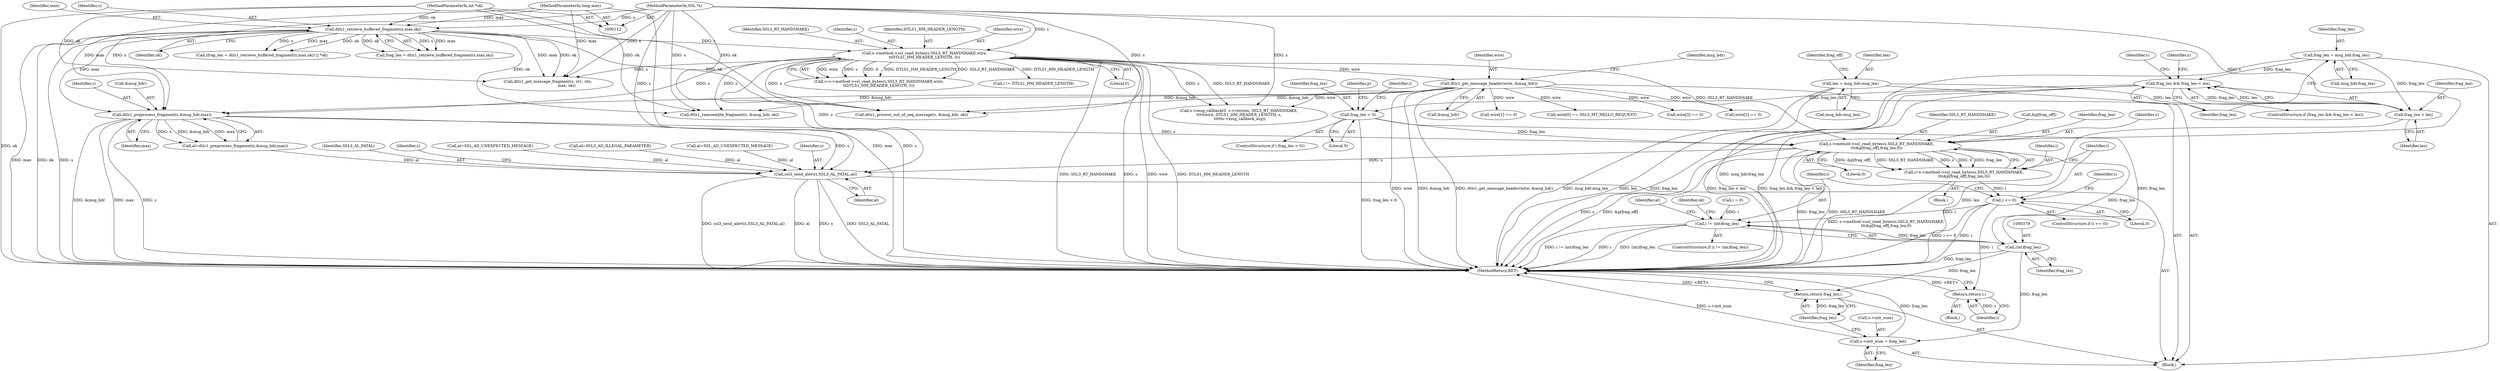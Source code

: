 digraph "0_openssl_d3152655d5319ce883c8e3ac4b99f8de4c59d846@API" {
"1000346" [label="(Call,s->method->ssl_read_bytes(s,SSL3_RT_HANDSHAKE,\n\t\t\t&p[frag_off],frag_len,0))"];
"1000316" [label="(Call,dtls1_preprocess_fragment(s,&msg_hdr,max))"];
"1000141" [label="(Call,s->method->ssl_read_bytes(s,SSL3_RT_HANDSHAKE,wire,\n\t\tDTLS1_HM_HEADER_LENGTH, 0))"];
"1000130" [label="(Call,dtls1_retrieve_buffered_fragment(s,max,ok))"];
"1000113" [label="(MethodParameterIn,SSL *s)"];
"1000116" [label="(MethodParameterIn,long max)"];
"1000117" [label="(MethodParameterIn,int *ok)"];
"1000175" [label="(Call,dtls1_get_message_header(wire, &msg_hdr))"];
"1000328" [label="(Call,frag_len > 0)"];
"1000224" [label="(Call,frag_len && frag_len < len)"];
"1000226" [label="(Call,frag_len < len)"];
"1000218" [label="(Call,frag_len = msg_hdr.frag_len)"];
"1000208" [label="(Call,len = msg_hdr.msg_len)"];
"1000344" [label="(Call,i=s->method->ssl_read_bytes(s,SSL3_RT_HANDSHAKE,\n\t\t\t&p[frag_off],frag_len,0))"];
"1000356" [label="(Call,i <= 0)"];
"1000369" [label="(Return,return i;)"];
"1000376" [label="(Call,i != (int)frag_len)"];
"1000378" [label="(Call,(int)frag_len)"];
"1000393" [label="(Call,s->init_num = frag_len)"];
"1000398" [label="(Return,return frag_len;)"];
"1000401" [label="(Call,ssl3_send_alert(s,SSL3_AL_FATAL,al))"];
"1000177" [label="(Call,&msg_hdr)"];
"1000231" [label="(Identifier,s)"];
"1000355" [label="(ControlStructure,if (i <= 0))"];
"1000383" [label="(Identifier,al)"];
"1000347" [label="(Identifier,s)"];
"1000314" [label="(Call,al=dtls1_preprocess_fragment(s,&msg_hdr,max))"];
"1000118" [label="(Block,)"];
"1000225" [label="(Identifier,frag_len)"];
"1000133" [label="(Identifier,ok)"];
"1000348" [label="(Identifier,SSL3_RT_HANDSHAKE)"];
"1000344" [label="(Call,i=s->method->ssl_read_bytes(s,SSL3_RT_HANDSHAKE,\n\t\t\t&p[frag_off],frag_len,0))"];
"1000404" [label="(Identifier,al)"];
"1000210" [label="(Call,msg_hdr.msg_len)"];
"1000331" [label="(Block,)"];
"1000370" [label="(Identifier,i)"];
"1000228" [label="(Identifier,len)"];
"1000132" [label="(Identifier,max)"];
"1000259" [label="(Call,wire[1] == 0)"];
"1000127" [label="(Call,(frag_len = dtls1_retrieve_buffered_fragment(s,max,ok)) || *ok)"];
"1000317" [label="(Identifier,s)"];
"1000356" [label="(Call,i <= 0)"];
"1000316" [label="(Call,dtls1_preprocess_fragment(s,&msg_hdr,max))"];
"1000146" [label="(Literal,0)"];
"1000219" [label="(Identifier,frag_len)"];
"1000328" [label="(Call,frag_len > 0)"];
"1000377" [label="(Identifier,i)"];
"1000394" [label="(Call,s->init_num)"];
"1000176" [label="(Identifier,wire)"];
"1000230" [label="(Call,dtls1_reassemble_fragment(s, &msg_hdr, ok))"];
"1000280" [label="(Call,s->msg_callback(0, s->version, SSL3_RT_HANDSHAKE, \n\t\t\t\t\twire, DTLS1_HM_HEADER_LENGTH, s, \n\t\t\t\t\ts->msg_callback_arg))"];
"1000116" [label="(MethodParameterIn,long max)"];
"1000403" [label="(Identifier,SSL3_AL_FATAL)"];
"1000227" [label="(Identifier,frag_len)"];
"1000329" [label="(Identifier,frag_len)"];
"1000393" [label="(Call,s->init_num = frag_len)"];
"1000144" [label="(Identifier,wire)"];
"1000128" [label="(Call,frag_len = dtls1_retrieve_buffered_fragment(s,max,ok))"];
"1000398" [label="(Return,return frag_len;)"];
"1000407" [label="(Identifier,s)"];
"1000203" [label="(Call,dtls1_process_out_of_seq_message(s, &msg_hdr, ok))"];
"1000226" [label="(Call,frag_len < len)"];
"1000131" [label="(Identifier,s)"];
"1000334" [label="(Identifier,p)"];
"1000358" [label="(Literal,0)"];
"1000143" [label="(Identifier,SSL3_RT_HANDSHAKE)"];
"1000130" [label="(Call,dtls1_retrieve_buffered_fragment(s,max,ok))"];
"1000175" [label="(Call,dtls1_get_message_header(wire, &msg_hdr))"];
"1000141" [label="(Call,s->method->ssl_read_bytes(s,SSL3_RT_HANDSHAKE,wire,\n\t\tDTLS1_HM_HEADER_LENGTH, 0))"];
"1000117" [label="(MethodParameterIn,int *ok)"];
"1000376" [label="(Call,i != (int)frag_len)"];
"1000397" [label="(Identifier,frag_len)"];
"1000345" [label="(Identifier,i)"];
"1000139" [label="(Call,i=s->method->ssl_read_bytes(s,SSL3_RT_HANDSHAKE,wire,\n\t\tDTLS1_HM_HEADER_LENGTH, 0))"];
"1000380" [label="(Identifier,frag_len)"];
"1000183" [label="(Identifier,msg_hdr)"];
"1000251" [label="(Call,wire[0] == SSL3_MT_HELLO_REQUEST)"];
"1000318" [label="(Call,&msg_hdr)"];
"1000270" [label="(Call,wire[3] == 0)"];
"1000375" [label="(ControlStructure,if (i != (int)frag_len))"];
"1000208" [label="(Call,len = msg_hdr.msg_len)"];
"1000362" [label="(Identifier,s)"];
"1000330" [label="(Literal,0)"];
"1000306" [label="(Call,al=SSL_AD_UNEXPECTED_MESSAGE)"];
"1000391" [label="(Identifier,ok)"];
"1000417" [label="(MethodReturn,RET)"];
"1000265" [label="(Call,wire[2] == 0)"];
"1000220" [label="(Call,msg_hdr.frag_len)"];
"1000239" [label="(Identifier,s)"];
"1000382" [label="(Call,al=SSL3_AD_ILLEGAL_PARAMETER)"];
"1000399" [label="(Identifier,frag_len)"];
"1000168" [label="(Call,al=SSL_AD_UNEXPECTED_MESSAGE)"];
"1000298" [label="(Call,dtls1_get_message_fragment(s, st1, stn,\n                               max, ok))"];
"1000349" [label="(Call,&p[frag_off])"];
"1000346" [label="(Call,s->method->ssl_read_bytes(s,SSL3_RT_HANDSHAKE,\n\t\t\t&p[frag_off],frag_len,0))"];
"1000164" [label="(Call,i != DTLS1_HM_HEADER_LENGTH)"];
"1000401" [label="(Call,ssl3_send_alert(s,SSL3_AL_FATAL,al))"];
"1000357" [label="(Identifier,i)"];
"1000373" [label="(Identifier,i)"];
"1000223" [label="(ControlStructure,if (frag_len && frag_len < len))"];
"1000113" [label="(MethodParameterIn,SSL *s)"];
"1000218" [label="(Call,frag_len = msg_hdr.frag_len)"];
"1000214" [label="(Identifier,frag_off)"];
"1000327" [label="(ControlStructure,if ( frag_len > 0))"];
"1000224" [label="(Call,frag_len && frag_len < len)"];
"1000354" [label="(Literal,0)"];
"1000209" [label="(Identifier,len)"];
"1000369" [label="(Return,return i;)"];
"1000372" [label="(Call,i = 0)"];
"1000402" [label="(Identifier,s)"];
"1000142" [label="(Identifier,s)"];
"1000359" [label="(Block,)"];
"1000353" [label="(Identifier,frag_len)"];
"1000378" [label="(Call,(int)frag_len)"];
"1000320" [label="(Identifier,max)"];
"1000145" [label="(Identifier,DTLS1_HM_HEADER_LENGTH)"];
"1000346" -> "1000344"  [label="AST: "];
"1000346" -> "1000354"  [label="CFG: "];
"1000347" -> "1000346"  [label="AST: "];
"1000348" -> "1000346"  [label="AST: "];
"1000349" -> "1000346"  [label="AST: "];
"1000353" -> "1000346"  [label="AST: "];
"1000354" -> "1000346"  [label="AST: "];
"1000344" -> "1000346"  [label="CFG: "];
"1000346" -> "1000417"  [label="DDG: &p[frag_off]"];
"1000346" -> "1000417"  [label="DDG: frag_len"];
"1000346" -> "1000417"  [label="DDG: SSL3_RT_HANDSHAKE"];
"1000346" -> "1000417"  [label="DDG: s"];
"1000346" -> "1000344"  [label="DDG: &p[frag_off]"];
"1000346" -> "1000344"  [label="DDG: SSL3_RT_HANDSHAKE"];
"1000346" -> "1000344"  [label="DDG: s"];
"1000346" -> "1000344"  [label="DDG: 0"];
"1000346" -> "1000344"  [label="DDG: frag_len"];
"1000316" -> "1000346"  [label="DDG: s"];
"1000113" -> "1000346"  [label="DDG: s"];
"1000141" -> "1000346"  [label="DDG: SSL3_RT_HANDSHAKE"];
"1000328" -> "1000346"  [label="DDG: frag_len"];
"1000346" -> "1000378"  [label="DDG: frag_len"];
"1000346" -> "1000401"  [label="DDG: s"];
"1000316" -> "1000314"  [label="AST: "];
"1000316" -> "1000320"  [label="CFG: "];
"1000317" -> "1000316"  [label="AST: "];
"1000318" -> "1000316"  [label="AST: "];
"1000320" -> "1000316"  [label="AST: "];
"1000314" -> "1000316"  [label="CFG: "];
"1000316" -> "1000417"  [label="DDG: &msg_hdr"];
"1000316" -> "1000417"  [label="DDG: max"];
"1000316" -> "1000417"  [label="DDG: s"];
"1000316" -> "1000314"  [label="DDG: s"];
"1000316" -> "1000314"  [label="DDG: &msg_hdr"];
"1000316" -> "1000314"  [label="DDG: max"];
"1000141" -> "1000316"  [label="DDG: s"];
"1000113" -> "1000316"  [label="DDG: s"];
"1000175" -> "1000316"  [label="DDG: &msg_hdr"];
"1000130" -> "1000316"  [label="DDG: max"];
"1000116" -> "1000316"  [label="DDG: max"];
"1000316" -> "1000401"  [label="DDG: s"];
"1000141" -> "1000139"  [label="AST: "];
"1000141" -> "1000146"  [label="CFG: "];
"1000142" -> "1000141"  [label="AST: "];
"1000143" -> "1000141"  [label="AST: "];
"1000144" -> "1000141"  [label="AST: "];
"1000145" -> "1000141"  [label="AST: "];
"1000146" -> "1000141"  [label="AST: "];
"1000139" -> "1000141"  [label="CFG: "];
"1000141" -> "1000417"  [label="DDG: s"];
"1000141" -> "1000417"  [label="DDG: wire"];
"1000141" -> "1000417"  [label="DDG: DTLS1_HM_HEADER_LENGTH"];
"1000141" -> "1000417"  [label="DDG: SSL3_RT_HANDSHAKE"];
"1000141" -> "1000139"  [label="DDG: wire"];
"1000141" -> "1000139"  [label="DDG: s"];
"1000141" -> "1000139"  [label="DDG: 0"];
"1000141" -> "1000139"  [label="DDG: DTLS1_HM_HEADER_LENGTH"];
"1000141" -> "1000139"  [label="DDG: SSL3_RT_HANDSHAKE"];
"1000130" -> "1000141"  [label="DDG: s"];
"1000113" -> "1000141"  [label="DDG: s"];
"1000141" -> "1000164"  [label="DDG: DTLS1_HM_HEADER_LENGTH"];
"1000141" -> "1000175"  [label="DDG: wire"];
"1000141" -> "1000203"  [label="DDG: s"];
"1000141" -> "1000230"  [label="DDG: s"];
"1000141" -> "1000280"  [label="DDG: SSL3_RT_HANDSHAKE"];
"1000141" -> "1000280"  [label="DDG: s"];
"1000141" -> "1000298"  [label="DDG: s"];
"1000141" -> "1000401"  [label="DDG: s"];
"1000130" -> "1000128"  [label="AST: "];
"1000130" -> "1000133"  [label="CFG: "];
"1000131" -> "1000130"  [label="AST: "];
"1000132" -> "1000130"  [label="AST: "];
"1000133" -> "1000130"  [label="AST: "];
"1000128" -> "1000130"  [label="CFG: "];
"1000130" -> "1000417"  [label="DDG: max"];
"1000130" -> "1000417"  [label="DDG: ok"];
"1000130" -> "1000417"  [label="DDG: s"];
"1000130" -> "1000127"  [label="DDG: s"];
"1000130" -> "1000127"  [label="DDG: max"];
"1000130" -> "1000127"  [label="DDG: ok"];
"1000130" -> "1000128"  [label="DDG: s"];
"1000130" -> "1000128"  [label="DDG: max"];
"1000130" -> "1000128"  [label="DDG: ok"];
"1000113" -> "1000130"  [label="DDG: s"];
"1000116" -> "1000130"  [label="DDG: max"];
"1000117" -> "1000130"  [label="DDG: ok"];
"1000130" -> "1000203"  [label="DDG: ok"];
"1000130" -> "1000230"  [label="DDG: ok"];
"1000130" -> "1000298"  [label="DDG: max"];
"1000130" -> "1000298"  [label="DDG: ok"];
"1000113" -> "1000112"  [label="AST: "];
"1000113" -> "1000417"  [label="DDG: s"];
"1000113" -> "1000203"  [label="DDG: s"];
"1000113" -> "1000230"  [label="DDG: s"];
"1000113" -> "1000280"  [label="DDG: s"];
"1000113" -> "1000298"  [label="DDG: s"];
"1000113" -> "1000401"  [label="DDG: s"];
"1000116" -> "1000112"  [label="AST: "];
"1000116" -> "1000417"  [label="DDG: max"];
"1000116" -> "1000298"  [label="DDG: max"];
"1000117" -> "1000112"  [label="AST: "];
"1000117" -> "1000417"  [label="DDG: ok"];
"1000117" -> "1000203"  [label="DDG: ok"];
"1000117" -> "1000230"  [label="DDG: ok"];
"1000117" -> "1000298"  [label="DDG: ok"];
"1000175" -> "1000118"  [label="AST: "];
"1000175" -> "1000177"  [label="CFG: "];
"1000176" -> "1000175"  [label="AST: "];
"1000177" -> "1000175"  [label="AST: "];
"1000183" -> "1000175"  [label="CFG: "];
"1000175" -> "1000417"  [label="DDG: wire"];
"1000175" -> "1000417"  [label="DDG: &msg_hdr"];
"1000175" -> "1000417"  [label="DDG: dtls1_get_message_header(wire, &msg_hdr)"];
"1000175" -> "1000203"  [label="DDG: &msg_hdr"];
"1000175" -> "1000230"  [label="DDG: &msg_hdr"];
"1000175" -> "1000251"  [label="DDG: wire"];
"1000175" -> "1000259"  [label="DDG: wire"];
"1000175" -> "1000265"  [label="DDG: wire"];
"1000175" -> "1000270"  [label="DDG: wire"];
"1000175" -> "1000280"  [label="DDG: wire"];
"1000328" -> "1000327"  [label="AST: "];
"1000328" -> "1000330"  [label="CFG: "];
"1000329" -> "1000328"  [label="AST: "];
"1000330" -> "1000328"  [label="AST: "];
"1000334" -> "1000328"  [label="CFG: "];
"1000373" -> "1000328"  [label="CFG: "];
"1000328" -> "1000417"  [label="DDG: frag_len > 0"];
"1000224" -> "1000328"  [label="DDG: frag_len"];
"1000328" -> "1000378"  [label="DDG: frag_len"];
"1000224" -> "1000223"  [label="AST: "];
"1000224" -> "1000225"  [label="CFG: "];
"1000224" -> "1000226"  [label="CFG: "];
"1000225" -> "1000224"  [label="AST: "];
"1000226" -> "1000224"  [label="AST: "];
"1000231" -> "1000224"  [label="CFG: "];
"1000239" -> "1000224"  [label="CFG: "];
"1000224" -> "1000417"  [label="DDG: frag_len"];
"1000224" -> "1000417"  [label="DDG: frag_len < len"];
"1000224" -> "1000417"  [label="DDG: frag_len && frag_len < len"];
"1000226" -> "1000224"  [label="DDG: frag_len"];
"1000226" -> "1000224"  [label="DDG: len"];
"1000218" -> "1000224"  [label="DDG: frag_len"];
"1000226" -> "1000228"  [label="CFG: "];
"1000227" -> "1000226"  [label="AST: "];
"1000228" -> "1000226"  [label="AST: "];
"1000226" -> "1000417"  [label="DDG: len"];
"1000218" -> "1000226"  [label="DDG: frag_len"];
"1000208" -> "1000226"  [label="DDG: len"];
"1000218" -> "1000118"  [label="AST: "];
"1000218" -> "1000220"  [label="CFG: "];
"1000219" -> "1000218"  [label="AST: "];
"1000220" -> "1000218"  [label="AST: "];
"1000225" -> "1000218"  [label="CFG: "];
"1000218" -> "1000417"  [label="DDG: msg_hdr.frag_len"];
"1000208" -> "1000118"  [label="AST: "];
"1000208" -> "1000210"  [label="CFG: "];
"1000209" -> "1000208"  [label="AST: "];
"1000210" -> "1000208"  [label="AST: "];
"1000214" -> "1000208"  [label="CFG: "];
"1000208" -> "1000417"  [label="DDG: len"];
"1000208" -> "1000417"  [label="DDG: msg_hdr.msg_len"];
"1000344" -> "1000331"  [label="AST: "];
"1000345" -> "1000344"  [label="AST: "];
"1000357" -> "1000344"  [label="CFG: "];
"1000344" -> "1000417"  [label="DDG: s->method->ssl_read_bytes(s,SSL3_RT_HANDSHAKE,\n\t\t\t&p[frag_off],frag_len,0)"];
"1000344" -> "1000356"  [label="DDG: i"];
"1000356" -> "1000355"  [label="AST: "];
"1000356" -> "1000358"  [label="CFG: "];
"1000357" -> "1000356"  [label="AST: "];
"1000358" -> "1000356"  [label="AST: "];
"1000362" -> "1000356"  [label="CFG: "];
"1000377" -> "1000356"  [label="CFG: "];
"1000356" -> "1000417"  [label="DDG: i <= 0"];
"1000356" -> "1000417"  [label="DDG: i"];
"1000356" -> "1000369"  [label="DDG: i"];
"1000356" -> "1000376"  [label="DDG: i"];
"1000369" -> "1000359"  [label="AST: "];
"1000369" -> "1000370"  [label="CFG: "];
"1000370" -> "1000369"  [label="AST: "];
"1000417" -> "1000369"  [label="CFG: "];
"1000369" -> "1000417"  [label="DDG: <RET>"];
"1000370" -> "1000369"  [label="DDG: i"];
"1000376" -> "1000375"  [label="AST: "];
"1000376" -> "1000378"  [label="CFG: "];
"1000377" -> "1000376"  [label="AST: "];
"1000378" -> "1000376"  [label="AST: "];
"1000383" -> "1000376"  [label="CFG: "];
"1000391" -> "1000376"  [label="CFG: "];
"1000376" -> "1000417"  [label="DDG: i != (int)frag_len"];
"1000376" -> "1000417"  [label="DDG: i"];
"1000376" -> "1000417"  [label="DDG: (int)frag_len"];
"1000372" -> "1000376"  [label="DDG: i"];
"1000378" -> "1000376"  [label="DDG: frag_len"];
"1000378" -> "1000380"  [label="CFG: "];
"1000379" -> "1000378"  [label="AST: "];
"1000380" -> "1000378"  [label="AST: "];
"1000378" -> "1000417"  [label="DDG: frag_len"];
"1000378" -> "1000393"  [label="DDG: frag_len"];
"1000378" -> "1000398"  [label="DDG: frag_len"];
"1000393" -> "1000118"  [label="AST: "];
"1000393" -> "1000397"  [label="CFG: "];
"1000394" -> "1000393"  [label="AST: "];
"1000397" -> "1000393"  [label="AST: "];
"1000399" -> "1000393"  [label="CFG: "];
"1000393" -> "1000417"  [label="DDG: frag_len"];
"1000393" -> "1000417"  [label="DDG: s->init_num"];
"1000398" -> "1000118"  [label="AST: "];
"1000398" -> "1000399"  [label="CFG: "];
"1000399" -> "1000398"  [label="AST: "];
"1000417" -> "1000398"  [label="CFG: "];
"1000398" -> "1000417"  [label="DDG: <RET>"];
"1000399" -> "1000398"  [label="DDG: frag_len"];
"1000401" -> "1000118"  [label="AST: "];
"1000401" -> "1000404"  [label="CFG: "];
"1000402" -> "1000401"  [label="AST: "];
"1000403" -> "1000401"  [label="AST: "];
"1000404" -> "1000401"  [label="AST: "];
"1000407" -> "1000401"  [label="CFG: "];
"1000401" -> "1000417"  [label="DDG: ssl3_send_alert(s,SSL3_AL_FATAL,al)"];
"1000401" -> "1000417"  [label="DDG: al"];
"1000401" -> "1000417"  [label="DDG: s"];
"1000401" -> "1000417"  [label="DDG: SSL3_AL_FATAL"];
"1000168" -> "1000401"  [label="DDG: al"];
"1000306" -> "1000401"  [label="DDG: al"];
"1000382" -> "1000401"  [label="DDG: al"];
"1000314" -> "1000401"  [label="DDG: al"];
}
